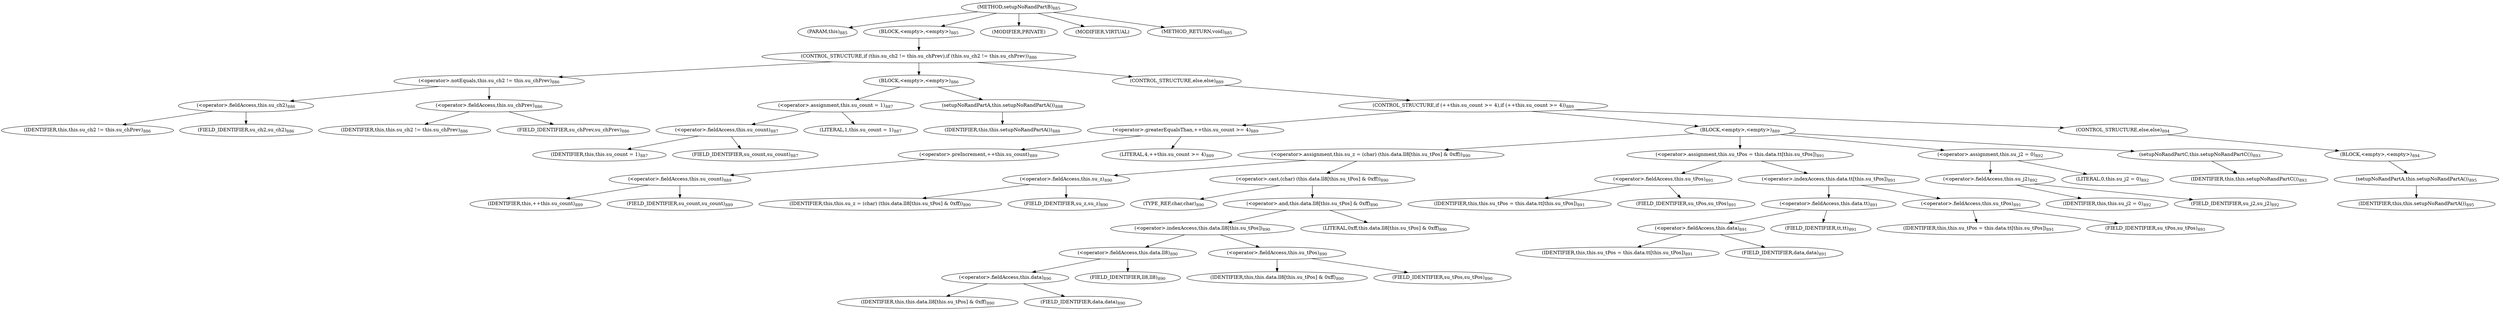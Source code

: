 digraph "setupNoRandPartB" {  
"3178" [label = <(METHOD,setupNoRandPartB)<SUB>885</SUB>> ]
"234" [label = <(PARAM,this)<SUB>885</SUB>> ]
"3179" [label = <(BLOCK,&lt;empty&gt;,&lt;empty&gt;)<SUB>885</SUB>> ]
"3180" [label = <(CONTROL_STRUCTURE,if (this.su_ch2 != this.su_chPrev),if (this.su_ch2 != this.su_chPrev))<SUB>886</SUB>> ]
"3181" [label = <(&lt;operator&gt;.notEquals,this.su_ch2 != this.su_chPrev)<SUB>886</SUB>> ]
"3182" [label = <(&lt;operator&gt;.fieldAccess,this.su_ch2)<SUB>886</SUB>> ]
"233" [label = <(IDENTIFIER,this,this.su_ch2 != this.su_chPrev)<SUB>886</SUB>> ]
"3183" [label = <(FIELD_IDENTIFIER,su_ch2,su_ch2)<SUB>886</SUB>> ]
"3184" [label = <(&lt;operator&gt;.fieldAccess,this.su_chPrev)<SUB>886</SUB>> ]
"235" [label = <(IDENTIFIER,this,this.su_ch2 != this.su_chPrev)<SUB>886</SUB>> ]
"3185" [label = <(FIELD_IDENTIFIER,su_chPrev,su_chPrev)<SUB>886</SUB>> ]
"3186" [label = <(BLOCK,&lt;empty&gt;,&lt;empty&gt;)<SUB>886</SUB>> ]
"3187" [label = <(&lt;operator&gt;.assignment,this.su_count = 1)<SUB>887</SUB>> ]
"3188" [label = <(&lt;operator&gt;.fieldAccess,this.su_count)<SUB>887</SUB>> ]
"236" [label = <(IDENTIFIER,this,this.su_count = 1)<SUB>887</SUB>> ]
"3189" [label = <(FIELD_IDENTIFIER,su_count,su_count)<SUB>887</SUB>> ]
"3190" [label = <(LITERAL,1,this.su_count = 1)<SUB>887</SUB>> ]
"3191" [label = <(setupNoRandPartA,this.setupNoRandPartA())<SUB>888</SUB>> ]
"237" [label = <(IDENTIFIER,this,this.setupNoRandPartA())<SUB>888</SUB>> ]
"3192" [label = <(CONTROL_STRUCTURE,else,else)<SUB>889</SUB>> ]
"3193" [label = <(CONTROL_STRUCTURE,if (++this.su_count &gt;= 4),if (++this.su_count &gt;= 4))<SUB>889</SUB>> ]
"3194" [label = <(&lt;operator&gt;.greaterEqualsThan,++this.su_count &gt;= 4)<SUB>889</SUB>> ]
"3195" [label = <(&lt;operator&gt;.preIncrement,++this.su_count)<SUB>889</SUB>> ]
"3196" [label = <(&lt;operator&gt;.fieldAccess,this.su_count)<SUB>889</SUB>> ]
"238" [label = <(IDENTIFIER,this,++this.su_count)<SUB>889</SUB>> ]
"3197" [label = <(FIELD_IDENTIFIER,su_count,su_count)<SUB>889</SUB>> ]
"3198" [label = <(LITERAL,4,++this.su_count &gt;= 4)<SUB>889</SUB>> ]
"3199" [label = <(BLOCK,&lt;empty&gt;,&lt;empty&gt;)<SUB>889</SUB>> ]
"3200" [label = <(&lt;operator&gt;.assignment,this.su_z = (char) (this.data.ll8[this.su_tPos] &amp; 0xff))<SUB>890</SUB>> ]
"3201" [label = <(&lt;operator&gt;.fieldAccess,this.su_z)<SUB>890</SUB>> ]
"239" [label = <(IDENTIFIER,this,this.su_z = (char) (this.data.ll8[this.su_tPos] &amp; 0xff))<SUB>890</SUB>> ]
"3202" [label = <(FIELD_IDENTIFIER,su_z,su_z)<SUB>890</SUB>> ]
"3203" [label = <(&lt;operator&gt;.cast,(char) (this.data.ll8[this.su_tPos] &amp; 0xff))<SUB>890</SUB>> ]
"3204" [label = <(TYPE_REF,char,char)<SUB>890</SUB>> ]
"3205" [label = <(&lt;operator&gt;.and,this.data.ll8[this.su_tPos] &amp; 0xff)<SUB>890</SUB>> ]
"3206" [label = <(&lt;operator&gt;.indexAccess,this.data.ll8[this.su_tPos])<SUB>890</SUB>> ]
"3207" [label = <(&lt;operator&gt;.fieldAccess,this.data.ll8)<SUB>890</SUB>> ]
"3208" [label = <(&lt;operator&gt;.fieldAccess,this.data)<SUB>890</SUB>> ]
"240" [label = <(IDENTIFIER,this,this.data.ll8[this.su_tPos] &amp; 0xff)<SUB>890</SUB>> ]
"3209" [label = <(FIELD_IDENTIFIER,data,data)<SUB>890</SUB>> ]
"3210" [label = <(FIELD_IDENTIFIER,ll8,ll8)<SUB>890</SUB>> ]
"3211" [label = <(&lt;operator&gt;.fieldAccess,this.su_tPos)<SUB>890</SUB>> ]
"241" [label = <(IDENTIFIER,this,this.data.ll8[this.su_tPos] &amp; 0xff)<SUB>890</SUB>> ]
"3212" [label = <(FIELD_IDENTIFIER,su_tPos,su_tPos)<SUB>890</SUB>> ]
"3213" [label = <(LITERAL,0xff,this.data.ll8[this.su_tPos] &amp; 0xff)<SUB>890</SUB>> ]
"3214" [label = <(&lt;operator&gt;.assignment,this.su_tPos = this.data.tt[this.su_tPos])<SUB>891</SUB>> ]
"3215" [label = <(&lt;operator&gt;.fieldAccess,this.su_tPos)<SUB>891</SUB>> ]
"242" [label = <(IDENTIFIER,this,this.su_tPos = this.data.tt[this.su_tPos])<SUB>891</SUB>> ]
"3216" [label = <(FIELD_IDENTIFIER,su_tPos,su_tPos)<SUB>891</SUB>> ]
"3217" [label = <(&lt;operator&gt;.indexAccess,this.data.tt[this.su_tPos])<SUB>891</SUB>> ]
"3218" [label = <(&lt;operator&gt;.fieldAccess,this.data.tt)<SUB>891</SUB>> ]
"3219" [label = <(&lt;operator&gt;.fieldAccess,this.data)<SUB>891</SUB>> ]
"243" [label = <(IDENTIFIER,this,this.su_tPos = this.data.tt[this.su_tPos])<SUB>891</SUB>> ]
"3220" [label = <(FIELD_IDENTIFIER,data,data)<SUB>891</SUB>> ]
"3221" [label = <(FIELD_IDENTIFIER,tt,tt)<SUB>891</SUB>> ]
"3222" [label = <(&lt;operator&gt;.fieldAccess,this.su_tPos)<SUB>891</SUB>> ]
"244" [label = <(IDENTIFIER,this,this.su_tPos = this.data.tt[this.su_tPos])<SUB>891</SUB>> ]
"3223" [label = <(FIELD_IDENTIFIER,su_tPos,su_tPos)<SUB>891</SUB>> ]
"3224" [label = <(&lt;operator&gt;.assignment,this.su_j2 = 0)<SUB>892</SUB>> ]
"3225" [label = <(&lt;operator&gt;.fieldAccess,this.su_j2)<SUB>892</SUB>> ]
"245" [label = <(IDENTIFIER,this,this.su_j2 = 0)<SUB>892</SUB>> ]
"3226" [label = <(FIELD_IDENTIFIER,su_j2,su_j2)<SUB>892</SUB>> ]
"3227" [label = <(LITERAL,0,this.su_j2 = 0)<SUB>892</SUB>> ]
"3228" [label = <(setupNoRandPartC,this.setupNoRandPartC())<SUB>893</SUB>> ]
"246" [label = <(IDENTIFIER,this,this.setupNoRandPartC())<SUB>893</SUB>> ]
"3229" [label = <(CONTROL_STRUCTURE,else,else)<SUB>894</SUB>> ]
"3230" [label = <(BLOCK,&lt;empty&gt;,&lt;empty&gt;)<SUB>894</SUB>> ]
"3231" [label = <(setupNoRandPartA,this.setupNoRandPartA())<SUB>895</SUB>> ]
"247" [label = <(IDENTIFIER,this,this.setupNoRandPartA())<SUB>895</SUB>> ]
"3232" [label = <(MODIFIER,PRIVATE)> ]
"3233" [label = <(MODIFIER,VIRTUAL)> ]
"3234" [label = <(METHOD_RETURN,void)<SUB>885</SUB>> ]
  "3178" -> "234" 
  "3178" -> "3179" 
  "3178" -> "3232" 
  "3178" -> "3233" 
  "3178" -> "3234" 
  "3179" -> "3180" 
  "3180" -> "3181" 
  "3180" -> "3186" 
  "3180" -> "3192" 
  "3181" -> "3182" 
  "3181" -> "3184" 
  "3182" -> "233" 
  "3182" -> "3183" 
  "3184" -> "235" 
  "3184" -> "3185" 
  "3186" -> "3187" 
  "3186" -> "3191" 
  "3187" -> "3188" 
  "3187" -> "3190" 
  "3188" -> "236" 
  "3188" -> "3189" 
  "3191" -> "237" 
  "3192" -> "3193" 
  "3193" -> "3194" 
  "3193" -> "3199" 
  "3193" -> "3229" 
  "3194" -> "3195" 
  "3194" -> "3198" 
  "3195" -> "3196" 
  "3196" -> "238" 
  "3196" -> "3197" 
  "3199" -> "3200" 
  "3199" -> "3214" 
  "3199" -> "3224" 
  "3199" -> "3228" 
  "3200" -> "3201" 
  "3200" -> "3203" 
  "3201" -> "239" 
  "3201" -> "3202" 
  "3203" -> "3204" 
  "3203" -> "3205" 
  "3205" -> "3206" 
  "3205" -> "3213" 
  "3206" -> "3207" 
  "3206" -> "3211" 
  "3207" -> "3208" 
  "3207" -> "3210" 
  "3208" -> "240" 
  "3208" -> "3209" 
  "3211" -> "241" 
  "3211" -> "3212" 
  "3214" -> "3215" 
  "3214" -> "3217" 
  "3215" -> "242" 
  "3215" -> "3216" 
  "3217" -> "3218" 
  "3217" -> "3222" 
  "3218" -> "3219" 
  "3218" -> "3221" 
  "3219" -> "243" 
  "3219" -> "3220" 
  "3222" -> "244" 
  "3222" -> "3223" 
  "3224" -> "3225" 
  "3224" -> "3227" 
  "3225" -> "245" 
  "3225" -> "3226" 
  "3228" -> "246" 
  "3229" -> "3230" 
  "3230" -> "3231" 
  "3231" -> "247" 
}
